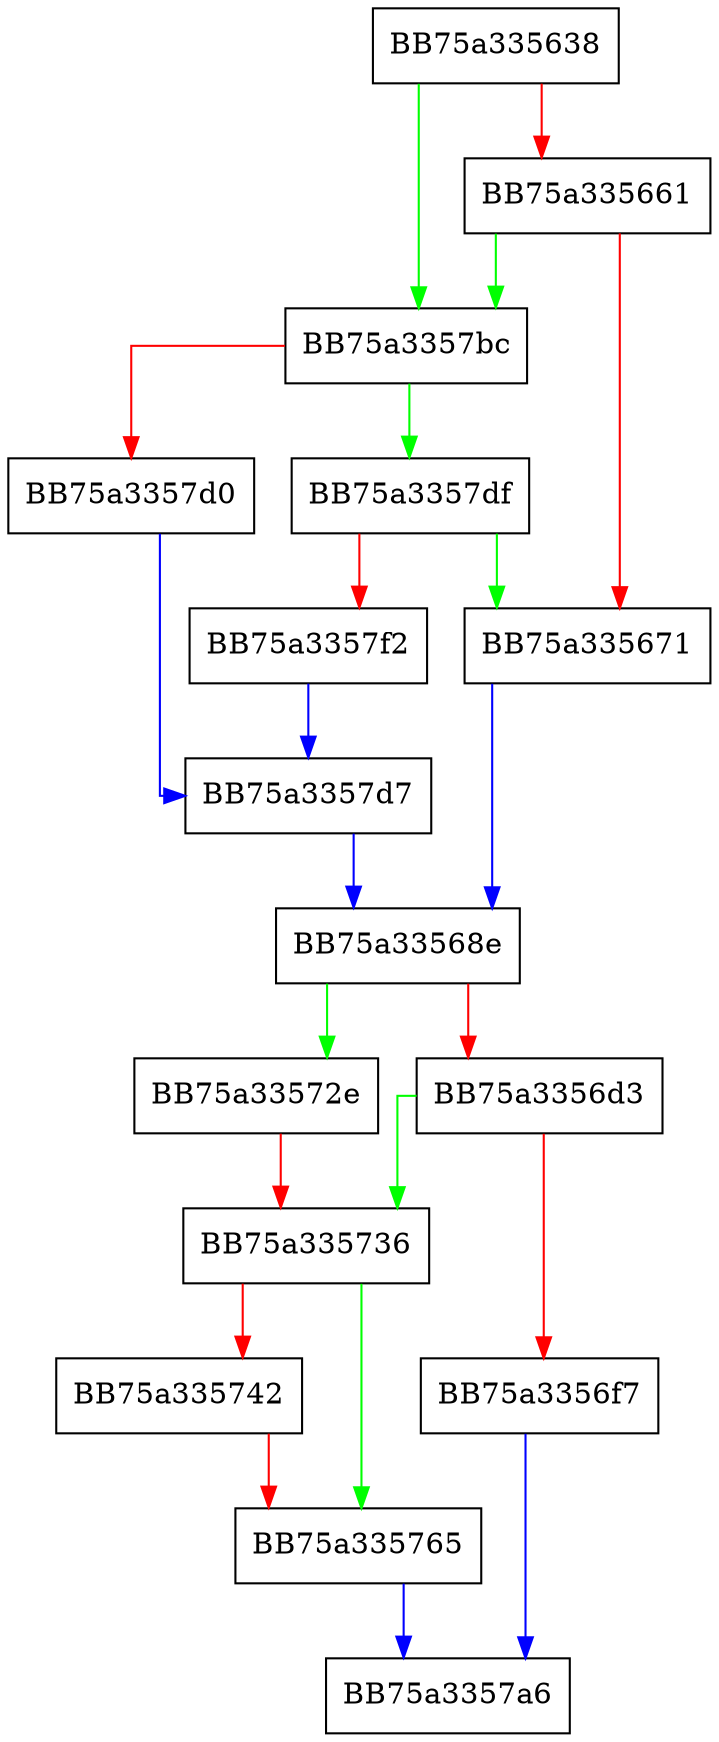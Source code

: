 digraph mov_ext {
  node [shape="box"];
  graph [splines=ortho];
  BB75a335638 -> BB75a3357bc [color="green"];
  BB75a335638 -> BB75a335661 [color="red"];
  BB75a335661 -> BB75a3357bc [color="green"];
  BB75a335661 -> BB75a335671 [color="red"];
  BB75a335671 -> BB75a33568e [color="blue"];
  BB75a33568e -> BB75a33572e [color="green"];
  BB75a33568e -> BB75a3356d3 [color="red"];
  BB75a3356d3 -> BB75a335736 [color="green"];
  BB75a3356d3 -> BB75a3356f7 [color="red"];
  BB75a3356f7 -> BB75a3357a6 [color="blue"];
  BB75a33572e -> BB75a335736 [color="red"];
  BB75a335736 -> BB75a335765 [color="green"];
  BB75a335736 -> BB75a335742 [color="red"];
  BB75a335742 -> BB75a335765 [color="red"];
  BB75a335765 -> BB75a3357a6 [color="blue"];
  BB75a3357bc -> BB75a3357df [color="green"];
  BB75a3357bc -> BB75a3357d0 [color="red"];
  BB75a3357d0 -> BB75a3357d7 [color="blue"];
  BB75a3357d7 -> BB75a33568e [color="blue"];
  BB75a3357df -> BB75a335671 [color="green"];
  BB75a3357df -> BB75a3357f2 [color="red"];
  BB75a3357f2 -> BB75a3357d7 [color="blue"];
}